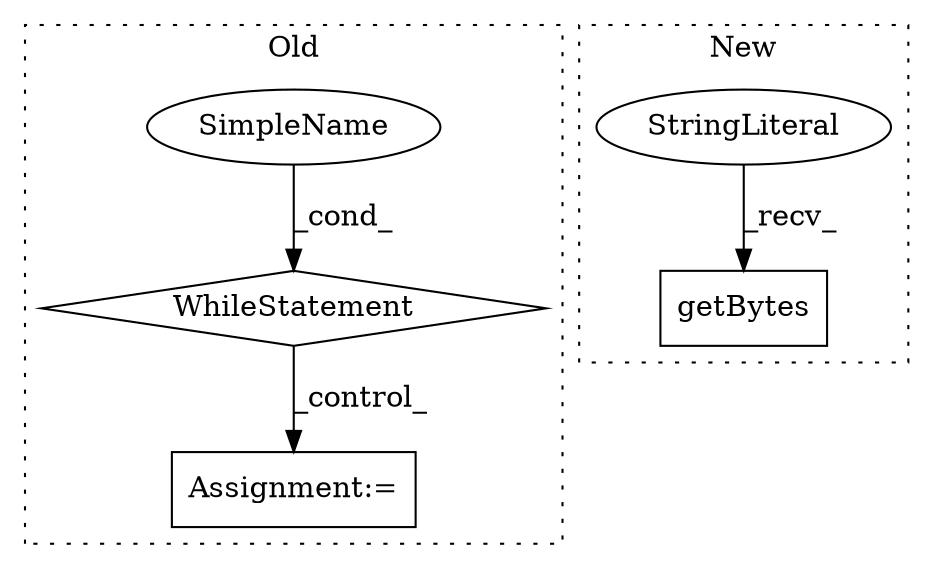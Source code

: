 digraph G {
subgraph cluster0 {
1 [label="WhileStatement" a="61" s="1823,1836" l="7,2" shape="diamond"];
3 [label="Assignment:=" a="7" s="1882" l="1" shape="box"];
5 [label="SimpleName" a="42" s="1830" l="6" shape="ellipse"];
label = "Old";
style="dotted";
}
subgraph cluster1 {
2 [label="getBytes" a="32" s="3013" l="10" shape="box"];
4 [label="StringLiteral" a="45" s="3009" l="3" shape="ellipse"];
label = "New";
style="dotted";
}
1 -> 3 [label="_control_"];
4 -> 2 [label="_recv_"];
5 -> 1 [label="_cond_"];
}